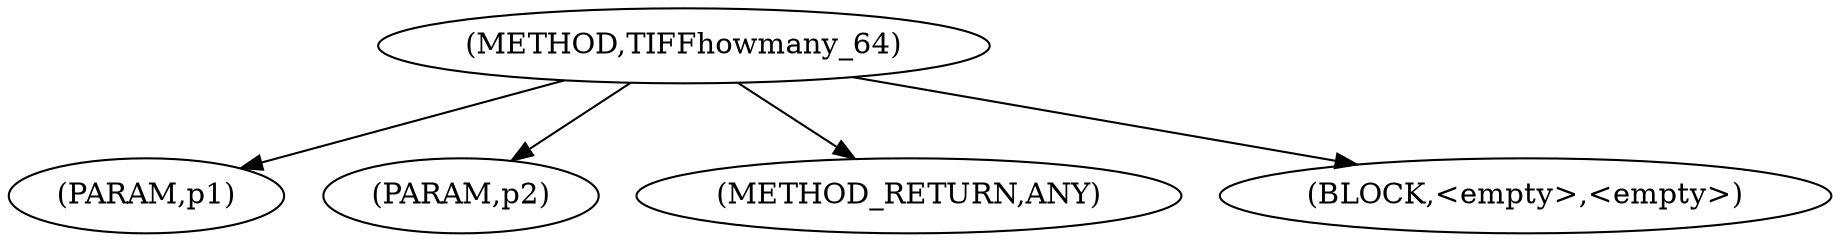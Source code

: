 digraph "TIFFhowmany_64" {  
"100322" [label = <(METHOD,TIFFhowmany_64)> ]
"100323" [label = <(PARAM,p1)> ]
"100324" [label = <(PARAM,p2)> ]
"100325" [label = <(METHOD_RETURN,ANY)> ]
"100326" [label = <(BLOCK,&lt;empty&gt;,&lt;empty&gt;)> ]
  "100322" -> "100325" 
  "100322" -> "100323" 
  "100322" -> "100326" 
  "100322" -> "100324" 
}
